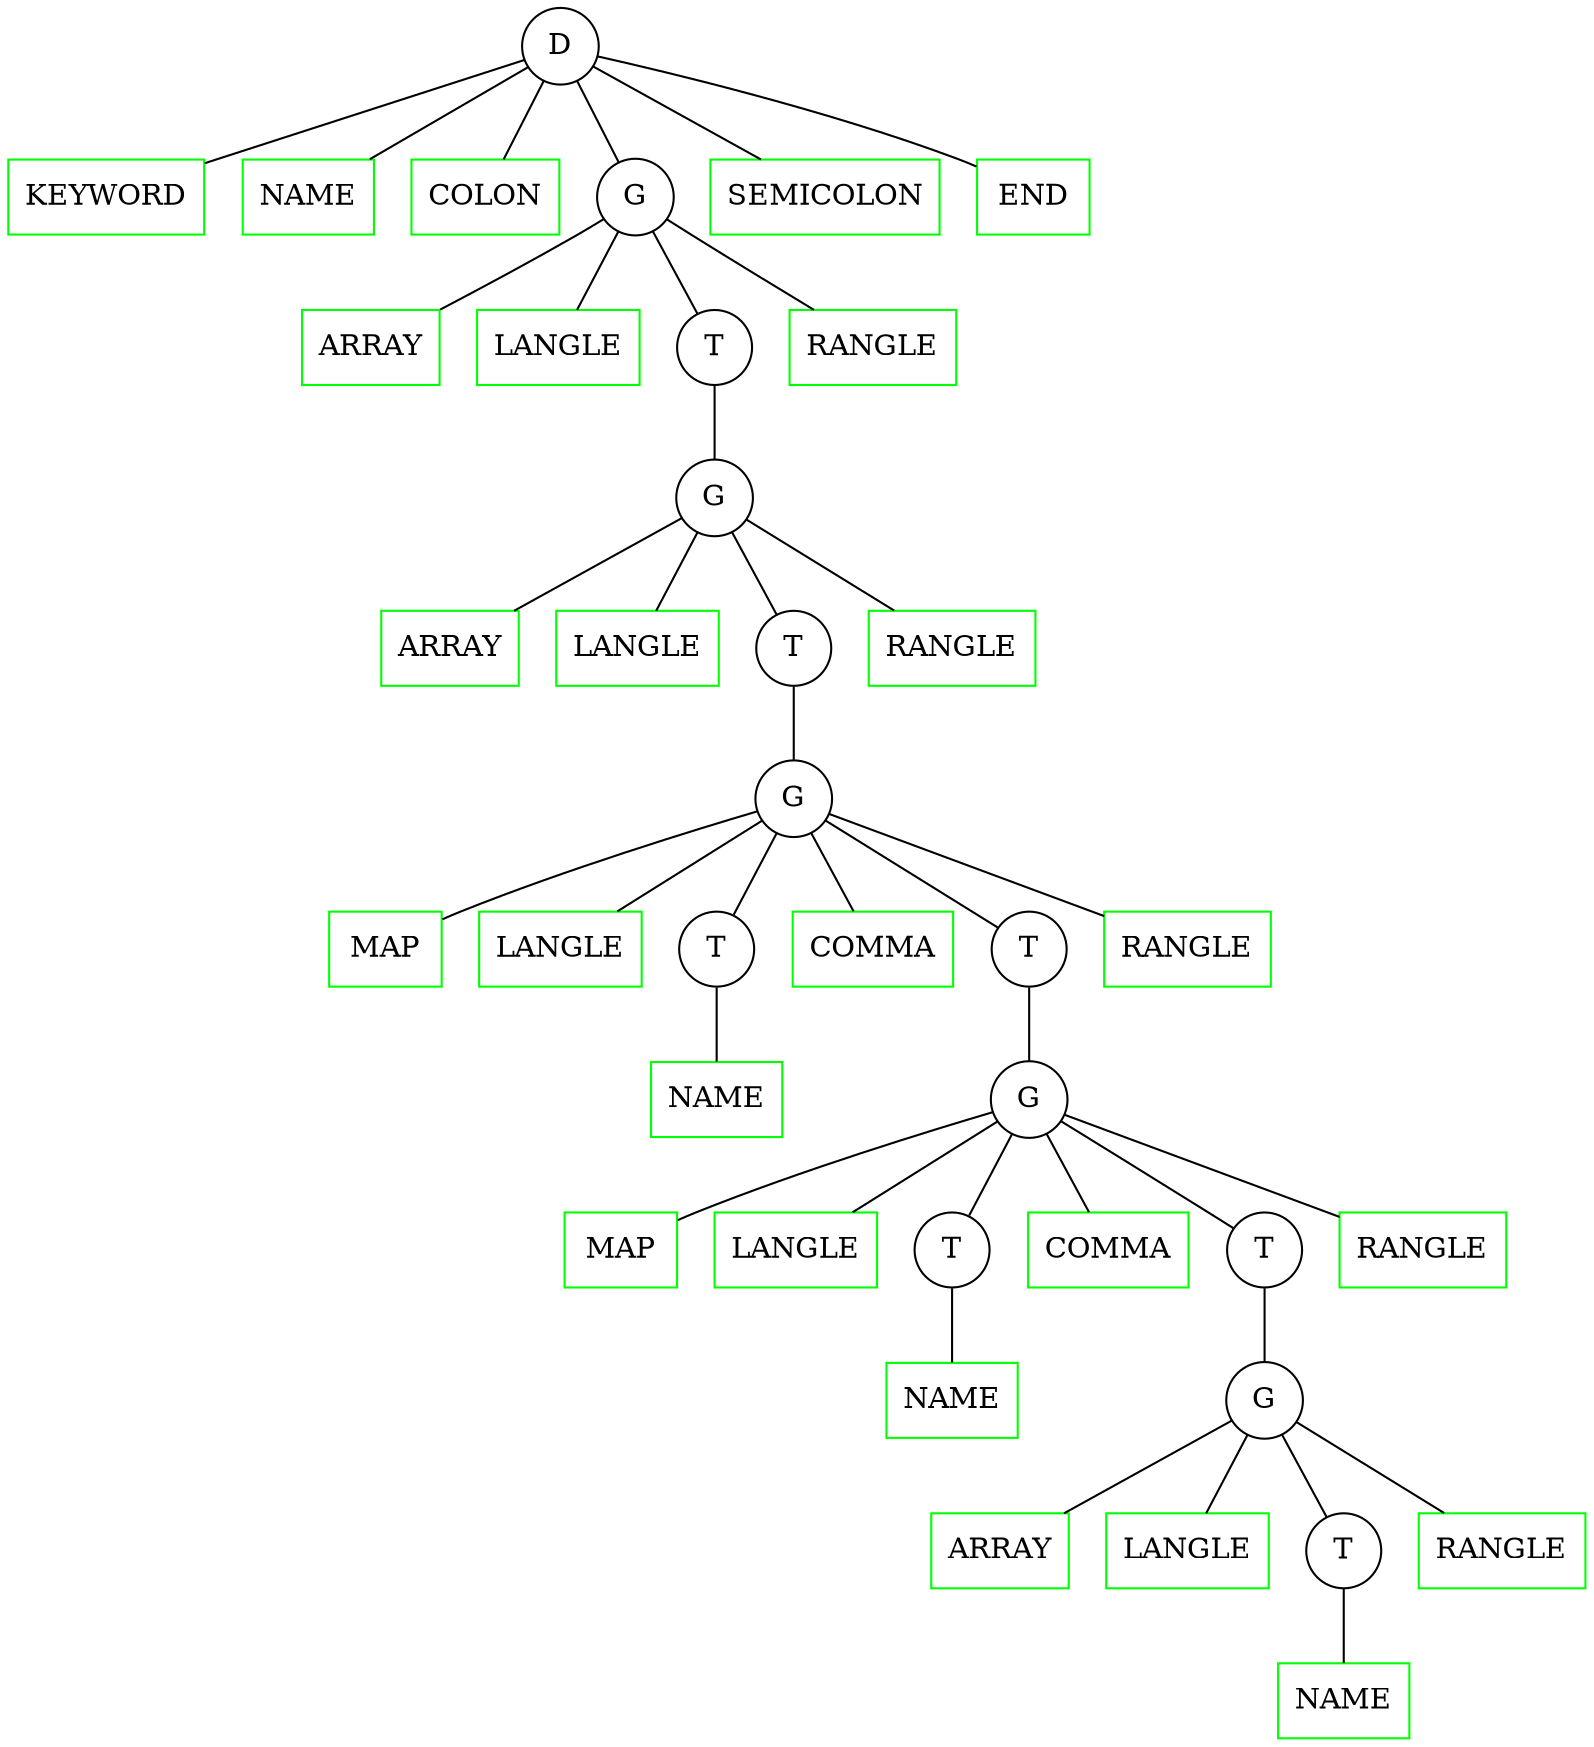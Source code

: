 strict graph KotlinArray {
    1[label="D" shape=circle];
    2[label="KEYWORD" shape=box color=green];
    3[label="NAME" shape=box color=green];
    4[label="COLON" shape=box color=green];
    5[label="G" shape=circle];
    6[label="ARRAY" shape=box color=green];
    7[label="LANGLE" shape=box color=green];
    8[label="T" shape=circle];
    9[label="G" shape=circle];
    10[label="ARRAY" shape=box color=green];
    11[label="LANGLE" shape=box color=green];
    12[label="T" shape=circle];
    13[label="G" shape=circle];
    14[label="MAP" shape=box color=green];
    15[label="LANGLE" shape=box color=green];
    16[label="T" shape=circle];
    17[label="NAME" shape=box color=green];
    18[label="COMMA" shape=box color=green];
    19[label="T" shape=circle];
    20[label="G" shape=circle];
    21[label="MAP" shape=box color=green];
    22[label="LANGLE" shape=box color=green];
    23[label="T" shape=circle];
    24[label="NAME" shape=box color=green];
    25[label="COMMA" shape=box color=green];
    26[label="T" shape=circle];
    27[label="G" shape=circle];
    28[label="ARRAY" shape=box color=green];
    29[label="LANGLE" shape=box color=green];
    30[label="T" shape=circle];
    31[label="NAME" shape=box color=green];
    32[label="RANGLE" shape=box color=green];
    33[label="RANGLE" shape=box color=green];
    34[label="RANGLE" shape=box color=green];
    35[label="RANGLE" shape=box color=green];
    36[label="RANGLE" shape=box color=green];
    37[label="SEMICOLON" shape=box color=green];
    38[label="END" shape=box color=green];
    1 -- 2;
    1 -- 3;
    1 -- 4;
    1 -- 5;
    5 -- 6;
    5 -- 7;
    5 -- 8;
    8 -- 9;
    9 -- 10;
    9 -- 11;
    9 -- 12;
    12 -- 13;
    13 -- 14;
    13 -- 15;
    13 -- 16;
    16 -- 17;
    13 -- 18;
    13 -- 19;
    19 -- 20;
    20 -- 21;
    20 -- 22;
    20 -- 23;
    23 -- 24;
    20 -- 25;
    20 -- 26;
    26 -- 27;
    27 -- 28;
    27 -- 29;
    27 -- 30;
    30 -- 31;
    27 -- 32;
    20 -- 33;
    13 -- 34;
    9 -- 35;
    5 -- 36;
    1 -- 37;
    1 -- 38;
}
